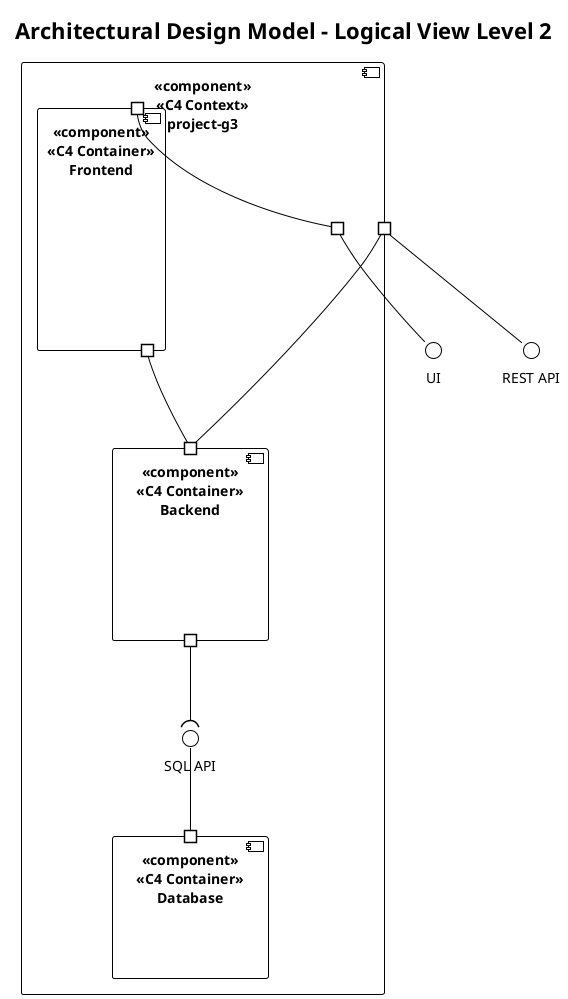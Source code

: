 @startuml
!theme plain


title "Architectural Design Model - Logical View Level 2"

"<<component>>\n<<C4 Context>>\nproject-g3" as system
() "UI" as ui
() "REST API" as api

component system {

    component "<<component>>\n<<C4 Container>>\nFrontend" {
        portout " " as p1
        port " " as p2
    }

    component "<<component>>\n<<C4 Container>>\nBackend" {
        port " " as p3
        portout " " as dbport
    }

    ' client uses server API
    p1 -- p3

    portout " " as p4
    portout " " as p5

    ' client presents UI
    p2 -- p4
    p4 -- ui

    ' server presents API
    p3 -- p5
    p5 -- api

    component "<<component>>\n<<C4 Container>>\nDatabase" {
        port " " as p6
    }

    () "SQL API" as dbAPI

    dbAPI -- p6
    dbport --( dbAPI

}

@enduml